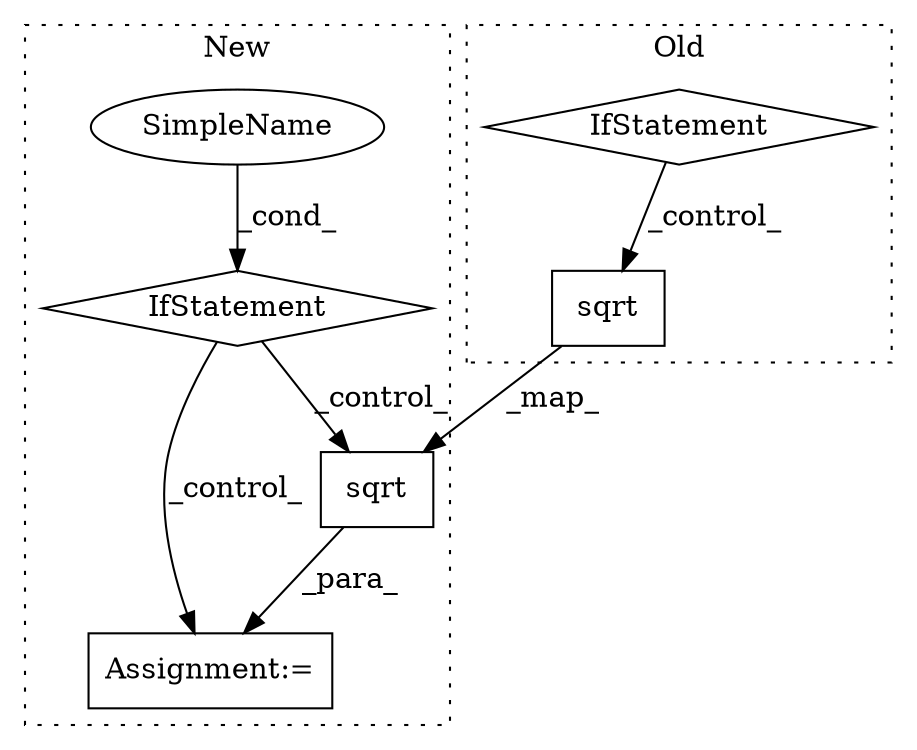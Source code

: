 digraph G {
subgraph cluster0 {
1 [label="sqrt" a="32" s="3496,3514" l="5,1" shape="box"];
6 [label="IfStatement" a="25" s="3471" l="3" shape="diamond"];
label = "Old";
style="dotted";
}
subgraph cluster1 {
2 [label="sqrt" a="32" s="3398,3416" l="5,1" shape="box"];
3 [label="Assignment:=" a="7" s="3391" l="1" shape="box"];
4 [label="SimpleName" a="42" s="" l="" shape="ellipse"];
5 [label="IfStatement" a="25" s="3356,3368" l="4,2" shape="diamond"];
label = "New";
style="dotted";
}
1 -> 2 [label="_map_"];
2 -> 3 [label="_para_"];
4 -> 5 [label="_cond_"];
5 -> 3 [label="_control_"];
5 -> 2 [label="_control_"];
6 -> 1 [label="_control_"];
}